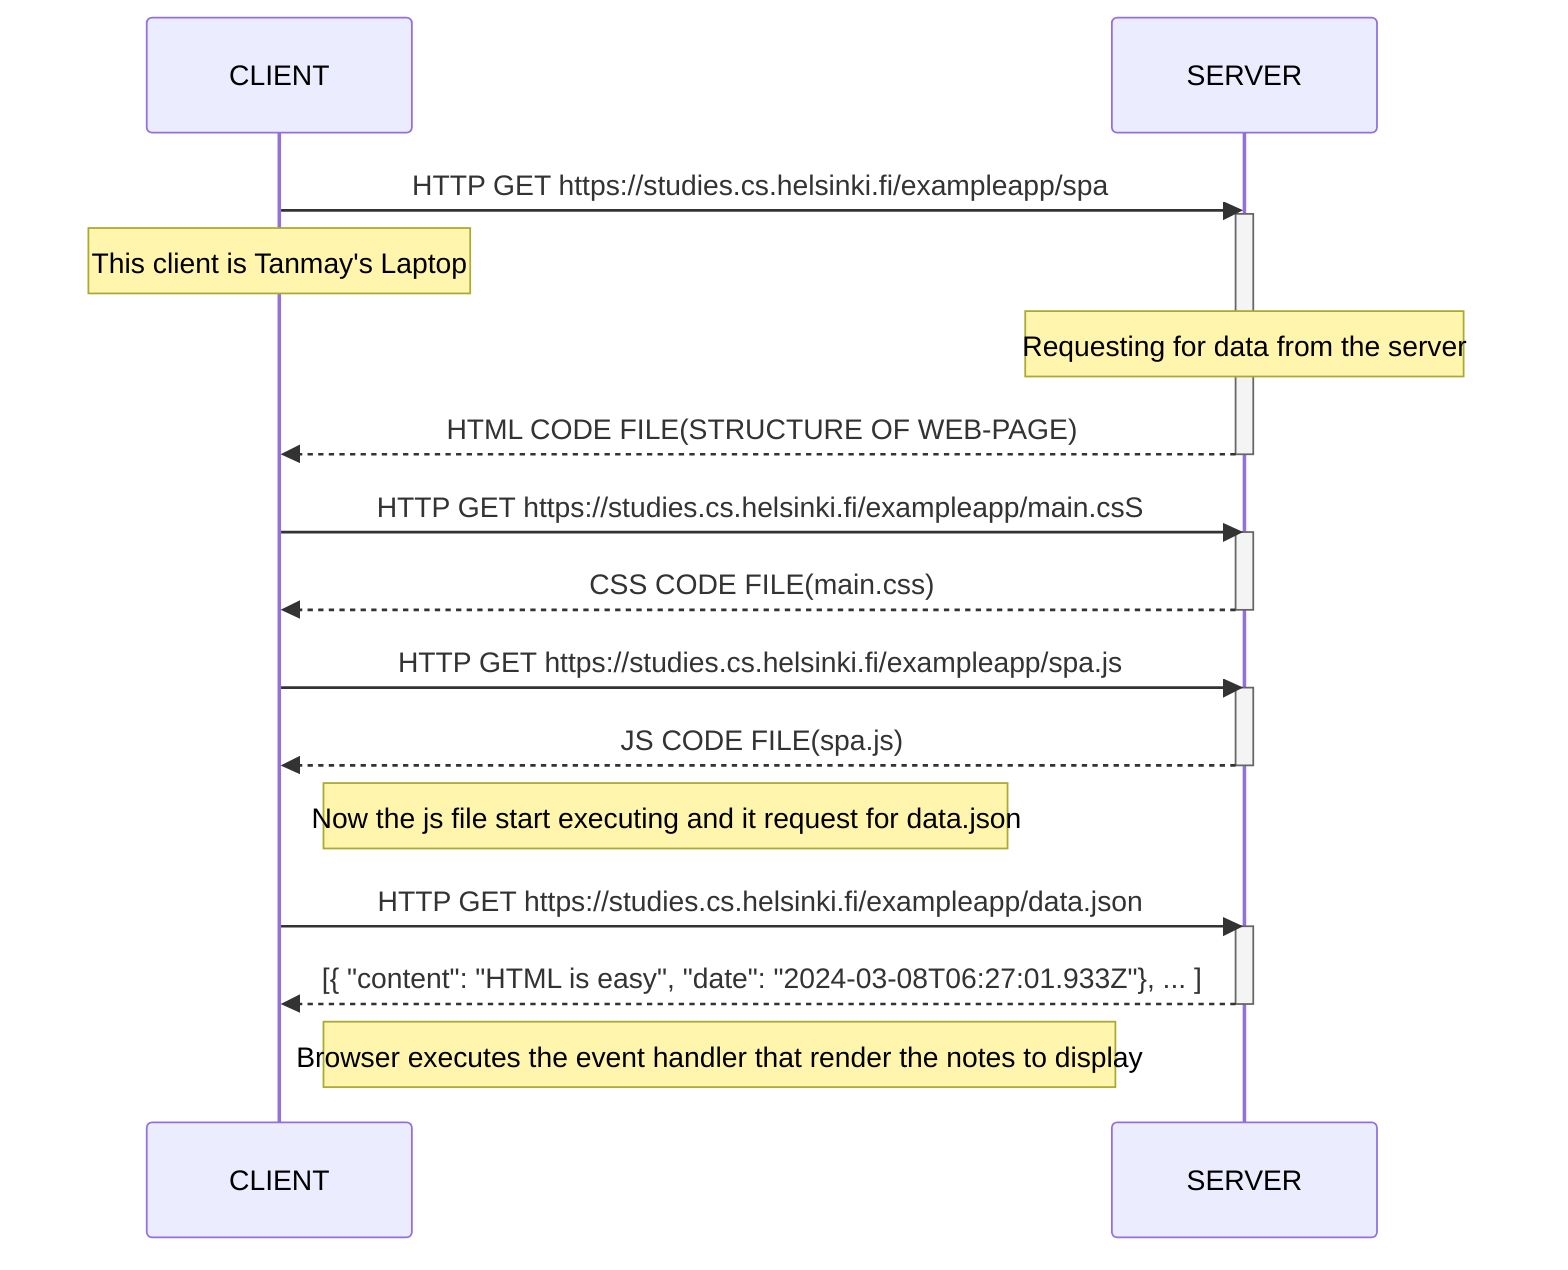 sequenceDiagram
    participant CLIENT
    participant SERVER
CLIENT->>SERVER : HTTP GET https://studies.cs.helsinki.fi/exampleapp/spa
activate SERVER
Note over CLIENT : This client is Tanmay's Laptop
Note over SERVER : Requesting for data from the server
SERVER-->>CLIENT : HTML CODE FILE(STRUCTURE OF WEB-PAGE)
deactivate SERVER

CLIENT->>SERVER : HTTP GET https://studies.cs.helsinki.fi/exampleapp/main.csS
activate SERVER
SERVER -->> CLIENT : CSS CODE FILE(main.css)
deactivate SERVER

CLIENT ->> SERVER : HTTP GET https://studies.cs.helsinki.fi/exampleapp/spa.js
activate SERVER
SERVER -->> CLIENT : JS CODE FILE(spa.js)
deactivate SERVER


Note right of CLIENT : Now the js file start executing and it request for data.json
CLIENT ->> SERVER : HTTP GET https://studies.cs.helsinki.fi/exampleapp/data.json
activate SERVER
SERVER -->> CLIENT : [{ "content": "HTML is easy", "date": "2024-03-08T06:27:01.933Z"}, ... ]
deactivate SERVER
Note right of CLIENT : Browser executes the event handler that render the notes to display